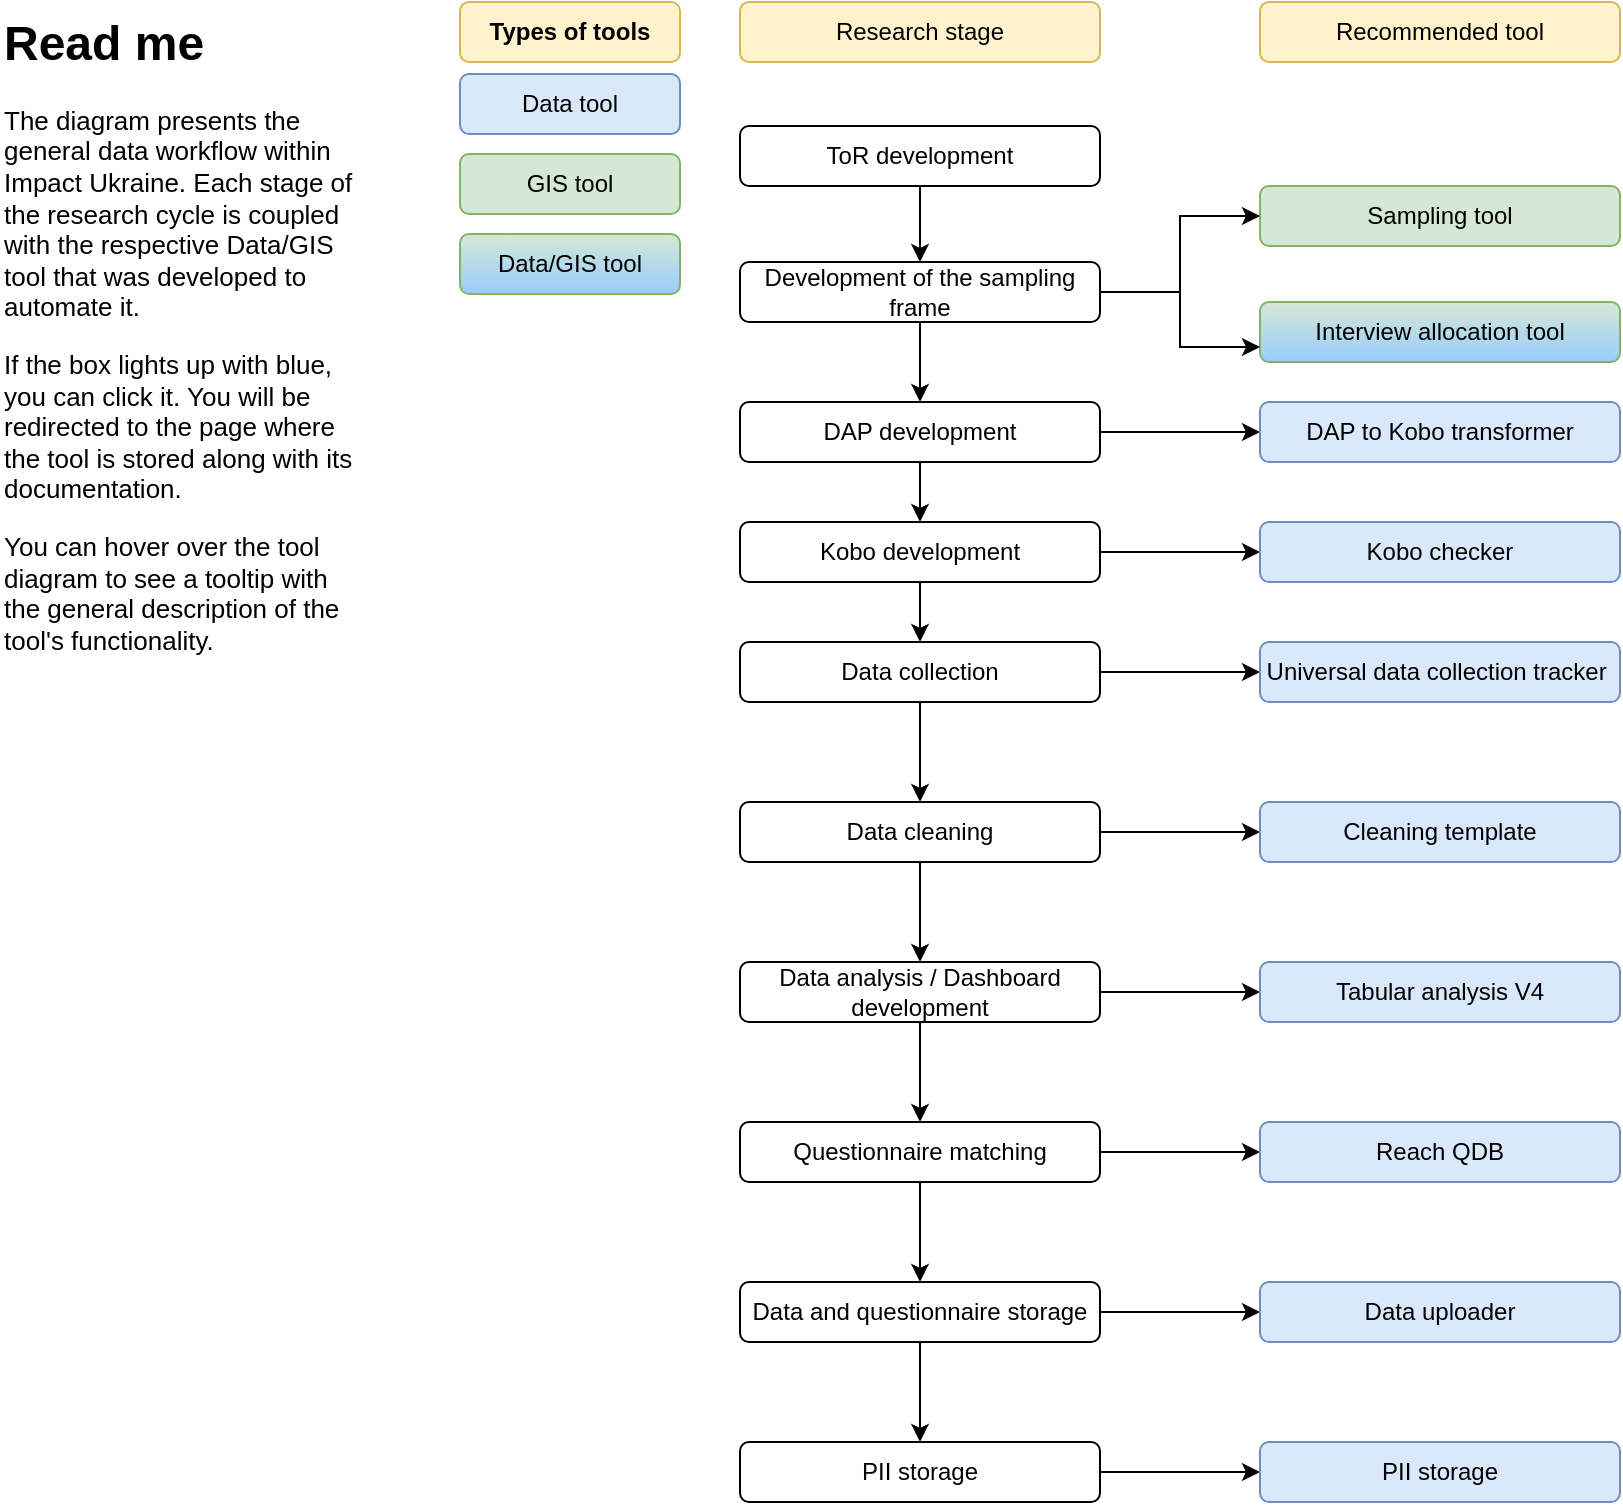 <mxfile version="24.3.1" type="github">
  <diagram name="Page-1" id="CdamL6_mtSKDQ_Ty3OGJ">
    <mxGraphModel dx="1354" dy="593" grid="1" gridSize="10" guides="1" tooltips="1" connect="1" arrows="1" fold="1" page="1" pageScale="1" pageWidth="850" pageHeight="1100" math="0" shadow="0">
      <root>
        <mxCell id="0" />
        <mxCell id="1" parent="0" />
        <mxCell id="5ZZzninA21lW4IOuCeZm-38" style="edgeStyle=orthogonalEdgeStyle;rounded=0;orthogonalLoop=1;jettySize=auto;html=1;exitX=0.5;exitY=1;exitDx=0;exitDy=0;entryX=0.5;entryY=0;entryDx=0;entryDy=0;" parent="1" source="5ZZzninA21lW4IOuCeZm-1" target="5ZZzninA21lW4IOuCeZm-37" edge="1">
          <mxGeometry relative="1" as="geometry" />
        </mxCell>
        <mxCell id="5ZZzninA21lW4IOuCeZm-1" value="ToR development" style="rounded=1;whiteSpace=wrap;html=1;" parent="1" vertex="1">
          <mxGeometry x="390" y="132" width="180" height="30" as="geometry" />
        </mxCell>
        <UserObject label="Sampling tool" link="https://impact-initiatives.shinyapps.io/r_sampling_tool_v2/" tooltip="The tool allows the user to build a sampling frame using the list of settlements that have to be sampled and the estimated populations of the settlements" id="5ZZzninA21lW4IOuCeZm-2">
          <mxCell style="rounded=1;whiteSpace=wrap;html=1;fillColor=#d5e8d4;strokeColor=#82b366;" parent="1" vertex="1">
            <mxGeometry x="650" y="162" width="180" height="30" as="geometry" />
          </mxCell>
        </UserObject>
        <mxCell id="5ZZzninA21lW4IOuCeZm-3" value="Data/GIS tool" style="rounded=1;whiteSpace=wrap;html=1;fillColor=#d5e8d4;strokeColor=#82b366;gradientColor=#99CCFF;" parent="1" vertex="1">
          <mxGeometry x="250" y="186" width="110" height="30" as="geometry" />
        </mxCell>
        <mxCell id="5ZZzninA21lW4IOuCeZm-4" value="Data tool" style="rounded=1;whiteSpace=wrap;html=1;fillColor=#dae8fc;strokeColor=#6c8ebf;" parent="1" vertex="1">
          <mxGeometry x="250" y="106" width="110" height="30" as="geometry" />
        </mxCell>
        <mxCell id="5ZZzninA21lW4IOuCeZm-5" value="GIS tool" style="rounded=1;whiteSpace=wrap;html=1;fillColor=#d5e8d4;strokeColor=#82b366;" parent="1" vertex="1">
          <mxGeometry x="250" y="146" width="110" height="30" as="geometry" />
        </mxCell>
        <UserObject label="Interview allocation tool" tooltip="The tool allows the user to distribute the interviews across the sampled geography using the sampling frame and the maps of the territory that has to be sampled. The interviews can be distributed within individual polygons or attributed to points within polygons " id="5ZZzninA21lW4IOuCeZm-6">
          <mxCell style="rounded=1;whiteSpace=wrap;html=1;fillColor=#d5e8d4;strokeColor=#82b366;gradientColor=#99CCFF;" parent="1" vertex="1">
            <mxGeometry x="650" y="220" width="180" height="30" as="geometry" />
          </mxCell>
        </UserObject>
        <mxCell id="5ZZzninA21lW4IOuCeZm-32" style="edgeStyle=orthogonalEdgeStyle;rounded=0;orthogonalLoop=1;jettySize=auto;html=1;exitX=0.5;exitY=1;exitDx=0;exitDy=0;entryX=0.5;entryY=0;entryDx=0;entryDy=0;" parent="1" source="5ZZzninA21lW4IOuCeZm-10" target="5ZZzninA21lW4IOuCeZm-12" edge="1">
          <mxGeometry relative="1" as="geometry" />
        </mxCell>
        <mxCell id="5ZZzninA21lW4IOuCeZm-36" style="edgeStyle=orthogonalEdgeStyle;rounded=0;orthogonalLoop=1;jettySize=auto;html=1;exitX=1;exitY=0.5;exitDx=0;exitDy=0;" parent="1" source="5ZZzninA21lW4IOuCeZm-10" target="5ZZzninA21lW4IOuCeZm-13" edge="1">
          <mxGeometry relative="1" as="geometry" />
        </mxCell>
        <mxCell id="5ZZzninA21lW4IOuCeZm-10" value="DAP development" style="rounded=1;whiteSpace=wrap;html=1;" parent="1" vertex="1">
          <mxGeometry x="390" y="270" width="180" height="30" as="geometry" />
        </mxCell>
        <mxCell id="5ZZzninA21lW4IOuCeZm-31" value="" style="edgeStyle=orthogonalEdgeStyle;rounded=0;orthogonalLoop=1;jettySize=auto;html=1;" parent="1" source="5ZZzninA21lW4IOuCeZm-12" target="5ZZzninA21lW4IOuCeZm-19" edge="1">
          <mxGeometry relative="1" as="geometry" />
        </mxCell>
        <mxCell id="5ZZzninA21lW4IOuCeZm-42" style="edgeStyle=orthogonalEdgeStyle;rounded=0;orthogonalLoop=1;jettySize=auto;html=1;entryX=0;entryY=0.5;entryDx=0;entryDy=0;" parent="1" source="5ZZzninA21lW4IOuCeZm-12" target="5ZZzninA21lW4IOuCeZm-20" edge="1">
          <mxGeometry relative="1" as="geometry" />
        </mxCell>
        <mxCell id="5ZZzninA21lW4IOuCeZm-12" value="Kobo development" style="rounded=1;whiteSpace=wrap;html=1;" parent="1" vertex="1">
          <mxGeometry x="390" y="330" width="180" height="30" as="geometry" />
        </mxCell>
        <UserObject label="DAP to Kobo transformer" link="https://impact-initiatives.shinyapps.io/dap_generating/" tooltip="If the user has used the Universal DAP form to create their DAP file, this tool allows the user to create a baseline KOBO tool out of it. It can also be used to transform existing KOBO forms into DAP files filled in in the form of the Universal DAP file." id="5ZZzninA21lW4IOuCeZm-13">
          <mxCell style="rounded=1;whiteSpace=wrap;html=1;fillColor=#dae8fc;strokeColor=#6c8ebf;" parent="1" vertex="1">
            <mxGeometry x="650" y="270" width="180" height="30" as="geometry" />
          </mxCell>
        </UserObject>
        <mxCell id="5ZZzninA21lW4IOuCeZm-33" style="edgeStyle=orthogonalEdgeStyle;rounded=0;orthogonalLoop=1;jettySize=auto;html=1;exitX=0.5;exitY=1;exitDx=0;exitDy=0;entryX=0.5;entryY=0;entryDx=0;entryDy=0;" parent="1" source="5ZZzninA21lW4IOuCeZm-19" target="5ZZzninA21lW4IOuCeZm-23" edge="1">
          <mxGeometry relative="1" as="geometry" />
        </mxCell>
        <mxCell id="5ZZzninA21lW4IOuCeZm-44" style="edgeStyle=orthogonalEdgeStyle;rounded=0;orthogonalLoop=1;jettySize=auto;html=1;exitX=1;exitY=0.5;exitDx=0;exitDy=0;entryX=0;entryY=0.5;entryDx=0;entryDy=0;" parent="1" source="5ZZzninA21lW4IOuCeZm-19" target="5ZZzninA21lW4IOuCeZm-43" edge="1">
          <mxGeometry relative="1" as="geometry" />
        </mxCell>
        <mxCell id="5ZZzninA21lW4IOuCeZm-19" value="Data collection" style="rounded=1;whiteSpace=wrap;html=1;" parent="1" vertex="1">
          <mxGeometry x="390" y="390" width="180" height="30" as="geometry" />
        </mxCell>
        <UserObject label="Kobo checker" link="https://impact-initiatives.shinyapps.io/Kobo_checker/" tooltip="The tool allows the user to check their KOBO form for common mistakes that can make it incompatible with the cleaning script.&#xa;It also allows the user to explore the interview flow within the KOBO form." id="5ZZzninA21lW4IOuCeZm-20">
          <mxCell style="rounded=1;whiteSpace=wrap;html=1;fillColor=#dae8fc;strokeColor=#6c8ebf;" parent="1" vertex="1">
            <mxGeometry x="650" y="330" width="180" height="30" as="geometry" />
          </mxCell>
        </UserObject>
        <mxCell id="5ZZzninA21lW4IOuCeZm-46" style="edgeStyle=orthogonalEdgeStyle;rounded=0;orthogonalLoop=1;jettySize=auto;html=1;exitX=1;exitY=0.5;exitDx=0;exitDy=0;" parent="1" source="5ZZzninA21lW4IOuCeZm-23" target="5ZZzninA21lW4IOuCeZm-25" edge="1">
          <mxGeometry relative="1" as="geometry" />
        </mxCell>
        <mxCell id="5ZZzninA21lW4IOuCeZm-49" style="edgeStyle=orthogonalEdgeStyle;rounded=0;orthogonalLoop=1;jettySize=auto;html=1;exitX=0.5;exitY=1;exitDx=0;exitDy=0;" parent="1" source="5ZZzninA21lW4IOuCeZm-23" target="5ZZzninA21lW4IOuCeZm-27" edge="1">
          <mxGeometry relative="1" as="geometry" />
        </mxCell>
        <mxCell id="5ZZzninA21lW4IOuCeZm-23" value="Data cleaning" style="rounded=1;whiteSpace=wrap;html=1;" parent="1" vertex="1">
          <mxGeometry x="390" y="470" width="180" height="30" as="geometry" />
        </mxCell>
        <UserObject label="Cleaning template" link="https://github.com/REACH-WoU/utilityR" tooltip="A universal cleaning template that goes through the general process of cleaning KOBO interviews within Impact Ukraine. Based on UtilityR package." id="5ZZzninA21lW4IOuCeZm-25">
          <mxCell style="rounded=1;whiteSpace=wrap;html=1;fillColor=#dae8fc;strokeColor=#6c8ebf;" parent="1" vertex="1">
            <mxGeometry x="650" y="470" width="180" height="30" as="geometry" />
          </mxCell>
        </UserObject>
        <mxCell id="5ZZzninA21lW4IOuCeZm-48" style="edgeStyle=orthogonalEdgeStyle;rounded=0;orthogonalLoop=1;jettySize=auto;html=1;" parent="1" source="5ZZzninA21lW4IOuCeZm-27" target="5ZZzninA21lW4IOuCeZm-47" edge="1">
          <mxGeometry relative="1" as="geometry" />
        </mxCell>
        <mxCell id="5ZZzninA21lW4IOuCeZm-53" value="" style="edgeStyle=orthogonalEdgeStyle;rounded=0;orthogonalLoop=1;jettySize=auto;html=1;" parent="1" source="5ZZzninA21lW4IOuCeZm-27" target="5ZZzninA21lW4IOuCeZm-50" edge="1">
          <mxGeometry relative="1" as="geometry" />
        </mxCell>
        <mxCell id="5ZZzninA21lW4IOuCeZm-27" value="Data analysis / Dashboard development" style="rounded=1;whiteSpace=wrap;html=1;" parent="1" vertex="1">
          <mxGeometry x="390" y="550" width="180" height="30" as="geometry" />
        </mxCell>
        <mxCell id="5ZZzninA21lW4IOuCeZm-34" value="Research stage" style="rounded=1;whiteSpace=wrap;html=1;fillColor=#fff2cc;strokeColor=#d6b656;" parent="1" vertex="1">
          <mxGeometry x="390" y="70" width="180" height="30" as="geometry" />
        </mxCell>
        <mxCell id="5ZZzninA21lW4IOuCeZm-35" value="Recommended tool" style="rounded=1;whiteSpace=wrap;html=1;fillColor=#fff2cc;strokeColor=#d6b656;" parent="1" vertex="1">
          <mxGeometry x="650" y="70" width="180" height="30" as="geometry" />
        </mxCell>
        <mxCell id="5ZZzninA21lW4IOuCeZm-39" style="edgeStyle=orthogonalEdgeStyle;rounded=0;orthogonalLoop=1;jettySize=auto;html=1;exitX=0.5;exitY=1;exitDx=0;exitDy=0;" parent="1" source="5ZZzninA21lW4IOuCeZm-37" target="5ZZzninA21lW4IOuCeZm-10" edge="1">
          <mxGeometry relative="1" as="geometry" />
        </mxCell>
        <mxCell id="5ZZzninA21lW4IOuCeZm-40" style="edgeStyle=orthogonalEdgeStyle;rounded=0;orthogonalLoop=1;jettySize=auto;html=1;entryX=0;entryY=0.5;entryDx=0;entryDy=0;" parent="1" source="5ZZzninA21lW4IOuCeZm-37" target="5ZZzninA21lW4IOuCeZm-2" edge="1">
          <mxGeometry relative="1" as="geometry" />
        </mxCell>
        <mxCell id="5ZZzninA21lW4IOuCeZm-41" style="edgeStyle=orthogonalEdgeStyle;rounded=0;orthogonalLoop=1;jettySize=auto;html=1;exitX=1;exitY=0.5;exitDx=0;exitDy=0;entryX=0;entryY=0.75;entryDx=0;entryDy=0;" parent="1" source="5ZZzninA21lW4IOuCeZm-37" target="5ZZzninA21lW4IOuCeZm-6" edge="1">
          <mxGeometry relative="1" as="geometry" />
        </mxCell>
        <mxCell id="5ZZzninA21lW4IOuCeZm-37" value="Development of the sampling frame" style="rounded=1;whiteSpace=wrap;html=1;" parent="1" vertex="1">
          <mxGeometry x="390" y="200" width="180" height="30" as="geometry" />
        </mxCell>
        <UserObject label="Universal data collection tracker&amp;nbsp;" link="https://github.com/REACH-WoU/tracker_template" tooltip="The data collection tracker app on Shiny server. Allows the user to build interactive, live Shiny application that tracks the data collection process" id="5ZZzninA21lW4IOuCeZm-43">
          <mxCell style="rounded=1;whiteSpace=wrap;html=1;fillColor=#dae8fc;strokeColor=#6c8ebf;" parent="1" vertex="1">
            <mxGeometry x="650" y="390" width="180" height="30" as="geometry" />
          </mxCell>
        </UserObject>
        <UserObject label="Tabular analysis V4" link="https://github.com/REACH-WoU/tabular_analysis_boilerplate_v4" tooltip="The tabular analysis boilerplate, that allows the user to quickly build frequency tables in Python. " id="5ZZzninA21lW4IOuCeZm-47">
          <mxCell style="rounded=1;whiteSpace=wrap;html=1;fillColor=#dae8fc;strokeColor=#6c8ebf;" parent="1" vertex="1">
            <mxGeometry x="650" y="550" width="180" height="30" as="geometry" />
          </mxCell>
        </UserObject>
        <mxCell id="5ZZzninA21lW4IOuCeZm-52" style="edgeStyle=orthogonalEdgeStyle;rounded=0;orthogonalLoop=1;jettySize=auto;html=1;exitX=1;exitY=0.5;exitDx=0;exitDy=0;entryX=0;entryY=0.5;entryDx=0;entryDy=0;" parent="1" source="5ZZzninA21lW4IOuCeZm-50" target="5ZZzninA21lW4IOuCeZm-51" edge="1">
          <mxGeometry relative="1" as="geometry" />
        </mxCell>
        <mxCell id="5ZZzninA21lW4IOuCeZm-56" value="" style="edgeStyle=orthogonalEdgeStyle;rounded=0;orthogonalLoop=1;jettySize=auto;html=1;" parent="1" source="5ZZzninA21lW4IOuCeZm-50" target="5ZZzninA21lW4IOuCeZm-54" edge="1">
          <mxGeometry relative="1" as="geometry" />
        </mxCell>
        <mxCell id="5ZZzninA21lW4IOuCeZm-50" value="Questionnaire matching" style="rounded=1;whiteSpace=wrap;html=1;" parent="1" vertex="1">
          <mxGeometry x="390" y="630" width="180" height="30" as="geometry" />
        </mxCell>
        <UserObject label="Reach QDB" link="https://impact-initiatives.shinyapps.io/Reach_QDB/" tooltip="A Shiny app that allows the user to match the questions in their Kobo form to questions already present in the database. This allows us to understand if we&#39;ve asked a question across multiple research cycles and timeframes" id="5ZZzninA21lW4IOuCeZm-51">
          <mxCell style="rounded=1;whiteSpace=wrap;html=1;fillColor=#dae8fc;strokeColor=#6c8ebf;" parent="1" vertex="1">
            <mxGeometry x="650" y="630" width="180" height="30" as="geometry" />
          </mxCell>
        </UserObject>
        <mxCell id="5ZZzninA21lW4IOuCeZm-58" value="" style="edgeStyle=orthogonalEdgeStyle;rounded=0;orthogonalLoop=1;jettySize=auto;html=1;" parent="1" source="5ZZzninA21lW4IOuCeZm-54" target="5ZZzninA21lW4IOuCeZm-57" edge="1">
          <mxGeometry relative="1" as="geometry" />
        </mxCell>
        <mxCell id="5ZZzninA21lW4IOuCeZm-59" value="" style="edgeStyle=orthogonalEdgeStyle;rounded=0;orthogonalLoop=1;jettySize=auto;html=1;" parent="1" source="5ZZzninA21lW4IOuCeZm-54" target="5ZZzninA21lW4IOuCeZm-55" edge="1">
          <mxGeometry relative="1" as="geometry" />
        </mxCell>
        <mxCell id="5ZZzninA21lW4IOuCeZm-54" value="Data and questionnaire storage" style="rounded=1;whiteSpace=wrap;html=1;" parent="1" vertex="1">
          <mxGeometry x="390" y="710" width="180" height="30" as="geometry" />
        </mxCell>
        <UserObject label="Data uploader" tooltip="Tool used to upload clean datasets into the REACH_DB" link="https://impact-initiatives.shinyapps.io/data_uploader_python/" id="5ZZzninA21lW4IOuCeZm-55">
          <mxCell style="rounded=1;whiteSpace=wrap;html=1;fillColor=#dae8fc;strokeColor=#6c8ebf;" parent="1" vertex="1">
            <mxGeometry x="650" y="710" width="180" height="30" as="geometry" />
          </mxCell>
        </UserObject>
        <mxCell id="5ZZzninA21lW4IOuCeZm-61" value="" style="edgeStyle=orthogonalEdgeStyle;rounded=0;orthogonalLoop=1;jettySize=auto;html=1;" parent="1" source="5ZZzninA21lW4IOuCeZm-57" target="5ZZzninA21lW4IOuCeZm-60" edge="1">
          <mxGeometry relative="1" as="geometry" />
        </mxCell>
        <mxCell id="5ZZzninA21lW4IOuCeZm-57" value="PII storage" style="rounded=1;whiteSpace=wrap;html=1;" parent="1" vertex="1">
          <mxGeometry x="390" y="790" width="180" height="30" as="geometry" />
        </mxCell>
        <UserObject label="PII storage" tooltip="Under development" id="5ZZzninA21lW4IOuCeZm-60">
          <mxCell style="rounded=1;whiteSpace=wrap;html=1;fillColor=#dae8fc;strokeColor=#6c8ebf;" parent="1" vertex="1">
            <mxGeometry x="650" y="790" width="180" height="30" as="geometry" />
          </mxCell>
        </UserObject>
        <mxCell id="jXckjUTRDvluykvVXxvT-2" value="&lt;b&gt;Types of tools&lt;/b&gt;" style="text;html=1;align=center;verticalAlign=middle;whiteSpace=wrap;rounded=1;strokeColor=#d6b656;fillColor=#fff2cc;" parent="1" vertex="1">
          <mxGeometry x="250" y="70" width="110" height="30" as="geometry" />
        </mxCell>
        <mxCell id="jXckjUTRDvluykvVXxvT-3" value="&lt;h1 style=&quot;margin-top: 0px;&quot;&gt;Read me&lt;/h1&gt;&lt;p style=&quot;font-size: 13px;&quot;&gt;&lt;font style=&quot;font-size: 13px;&quot;&gt;The diagram presents the general data workflow within Impact Ukraine. Each stage of the research cycle is coupled with the respective Data/GIS tool that was developed to automate it.&amp;nbsp;&lt;/font&gt;&lt;/p&gt;&lt;p style=&quot;font-size: 13px;&quot;&gt;&lt;font style=&quot;font-size: 13px;&quot;&gt;If the box lights up with blue, you can click it. You will be redirected to the page where the tool is stored along with its documentation.&lt;/font&gt;&lt;/p&gt;&lt;p style=&quot;font-size: 13px;&quot;&gt;&lt;font style=&quot;font-size: 13px;&quot;&gt;You can hover over the tool diagram to see a tooltip with the general description of the tool&#39;s functionality.&lt;/font&gt;&lt;/p&gt;" style="text;html=1;whiteSpace=wrap;overflow=hidden;rounded=0;" parent="1" vertex="1">
          <mxGeometry x="20" y="70" width="180" height="340" as="geometry" />
        </mxCell>
      </root>
    </mxGraphModel>
  </diagram>
</mxfile>
